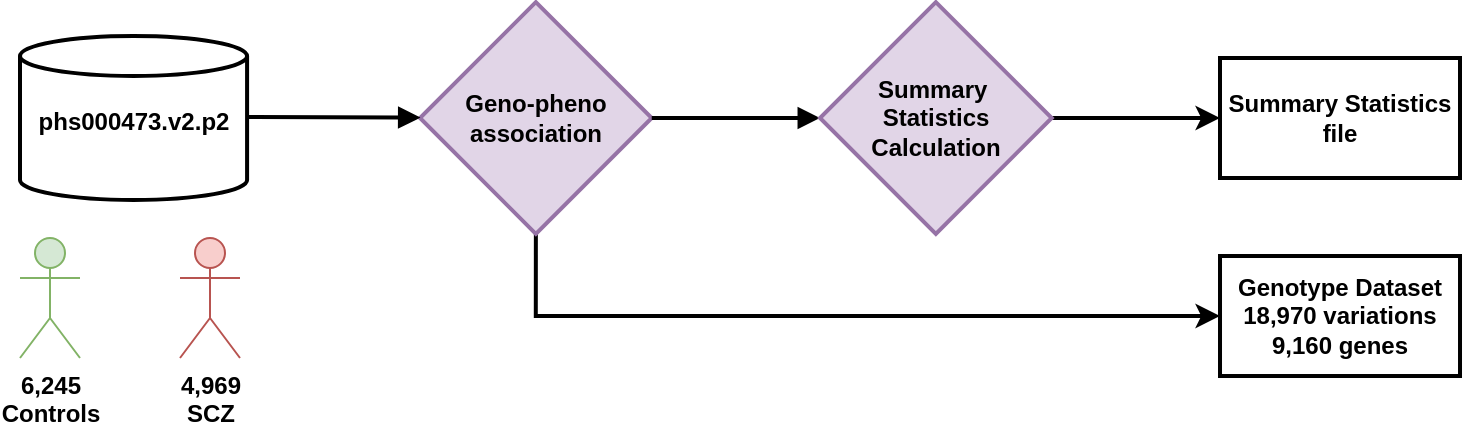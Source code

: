 <mxfile version="22.0.0" type="github">
  <diagram name="Page-1" id="M9egRGRCFl2_E4pEztr0">
    <mxGraphModel dx="1863" dy="603" grid="1" gridSize="10" guides="1" tooltips="1" connect="1" arrows="1" fold="1" page="1" pageScale="1" pageWidth="827" pageHeight="1169" background="none" math="0" shadow="0">
      <root>
        <mxCell id="0" />
        <mxCell id="1" parent="0" />
        <mxCell id="2" value="phs000473.v2.p2 &#xa;" style="shape=cylinder3;boundedLbl=1;backgroundOutline=1;size=10;strokeWidth=2;whiteSpace=wrap;fontSize=12;fontStyle=1" parent="1" vertex="1">
          <mxGeometry y="40" width="113.54" height="82" as="geometry" />
        </mxCell>
        <mxCell id="fUBwR4dWlBC3q8NngSuo-14" style="edgeStyle=orthogonalEdgeStyle;rounded=0;orthogonalLoop=1;jettySize=auto;html=1;exitX=0.5;exitY=1;exitDx=0;exitDy=0;entryX=0;entryY=0.5;entryDx=0;entryDy=0;strokeWidth=2;" edge="1" parent="1" source="3" target="fUBwR4dWlBC3q8NngSuo-10">
          <mxGeometry relative="1" as="geometry" />
        </mxCell>
        <mxCell id="3" value="Geno-pheno&lt;br&gt;association" style="rhombus;strokeWidth=2;whiteSpace=wrap;fillColor=#e1d5e7;strokeColor=#9673a6;html=1;rounded=0;shadow=0;fillStyle=auto;fontStyle=1" parent="1" vertex="1">
          <mxGeometry x="200" y="23.07" width="115.87" height="115.87" as="geometry" />
        </mxCell>
        <mxCell id="5" value="" style="curved=1;startArrow=none;endArrow=block;exitX=1;exitY=0.494;strokeWidth=2;" parent="1" target="3" edge="1">
          <mxGeometry relative="1" as="geometry">
            <Array as="points" />
            <mxPoint x="113.54" y="80.502" as="sourcePoint" />
            <mxPoint x="200" y="81" as="targetPoint" />
          </mxGeometry>
        </mxCell>
        <mxCell id="acw_bXOi_t-wdt7mQ1bd-10" value="" style="curved=1;startArrow=none;endArrow=block;entryX=0;entryY=0.5;entryDx=0;entryDy=0;exitX=1;exitY=0.5;exitDx=0;exitDy=0;strokeWidth=2;" parent="1" source="3" target="acw_bXOi_t-wdt7mQ1bd-11" edge="1">
          <mxGeometry relative="1" as="geometry">
            <Array as="points" />
            <mxPoint x="320" y="80" as="sourcePoint" />
            <mxPoint x="450" y="81" as="targetPoint" />
          </mxGeometry>
        </mxCell>
        <mxCell id="fUBwR4dWlBC3q8NngSuo-7" value="" style="edgeStyle=orthogonalEdgeStyle;rounded=0;orthogonalLoop=1;jettySize=auto;html=1;strokeWidth=2;" edge="1" parent="1" source="acw_bXOi_t-wdt7mQ1bd-11" target="fUBwR4dWlBC3q8NngSuo-5">
          <mxGeometry relative="1" as="geometry" />
        </mxCell>
        <mxCell id="acw_bXOi_t-wdt7mQ1bd-11" value="&lt;div&gt;Summary&amp;nbsp;&lt;/div&gt;&lt;div&gt;Statistics &lt;br&gt;&lt;/div&gt;&lt;div&gt;Calculation&lt;br&gt;&lt;/div&gt;" style="rhombus;strokeWidth=2;whiteSpace=wrap;fillColor=#e1d5e7;strokeColor=#9673a6;html=1;rounded=0;shadow=0;fillStyle=auto;fontStyle=1" parent="1" vertex="1">
          <mxGeometry x="400" y="23.07" width="115.87" height="115.87" as="geometry" />
        </mxCell>
        <mxCell id="acw_bXOi_t-wdt7mQ1bd-12" value="&lt;div&gt;6,245&lt;/div&gt;&lt;div&gt;Controls&lt;/div&gt;" style="shape=umlActor;verticalLabelPosition=bottom;verticalAlign=top;html=1;outlineConnect=0;fillColor=#d5e8d4;strokeColor=#82b366;fontStyle=1" parent="1" vertex="1">
          <mxGeometry y="141" width="30" height="60" as="geometry" />
        </mxCell>
        <mxCell id="acw_bXOi_t-wdt7mQ1bd-13" value="&lt;div&gt;4,969&lt;br&gt;&lt;/div&gt;&lt;div&gt;SCZ&lt;br&gt;&lt;/div&gt;" style="shape=umlActor;verticalLabelPosition=bottom;verticalAlign=top;html=1;outlineConnect=0;fillColor=#f8cecc;strokeColor=#b85450;fontStyle=1" parent="1" vertex="1">
          <mxGeometry x="80" y="141" width="30" height="60" as="geometry" />
        </mxCell>
        <mxCell id="fUBwR4dWlBC3q8NngSuo-5" value="&lt;div&gt;Summary Statistics&lt;/div&gt;&lt;div&gt;file&lt;br&gt;&lt;/div&gt;" style="rounded=0;whiteSpace=wrap;html=1;strokeWidth=2;fontStyle=1" vertex="1" parent="1">
          <mxGeometry x="600" y="51" width="120" height="60" as="geometry" />
        </mxCell>
        <mxCell id="fUBwR4dWlBC3q8NngSuo-10" value="&lt;div&gt;Genotype Dataset&lt;/div&gt;&lt;div&gt;18,970 variations&lt;/div&gt;&lt;div&gt;9,160 genes&lt;br&gt;&lt;/div&gt;" style="rounded=0;whiteSpace=wrap;html=1;strokeWidth=2;shadow=0;fillStyle=auto;fontStyle=1" vertex="1" parent="1">
          <mxGeometry x="600.005" y="150.005" width="120" height="60" as="geometry" />
        </mxCell>
      </root>
    </mxGraphModel>
  </diagram>
</mxfile>
